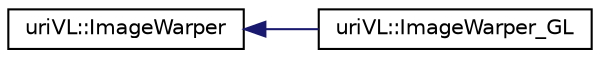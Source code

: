 digraph "Graphical Class Hierarchy"
{
  edge [fontname="Helvetica",fontsize="10",labelfontname="Helvetica",labelfontsize="10"];
  node [fontname="Helvetica",fontsize="10",shape=record];
  rankdir="LR";
  Node1 [label="uriVL::ImageWarper",height=0.2,width=0.4,color="black", fillcolor="white", style="filled",URL="$classuriVL_1_1ImageWarper.html",tooltip="Virtual parent class for all image warper object. "];
  Node1 -> Node2 [dir="back",color="midnightblue",fontsize="10",style="solid",fontname="Helvetica"];
  Node2 [label="uriVL::ImageWarper_GL",height=0.2,width=0.4,color="black", fillcolor="white", style="filled",URL="$classuriVL_1_1ImageWarper__GL.html",tooltip="holds the records of 2D matching result "];
}
